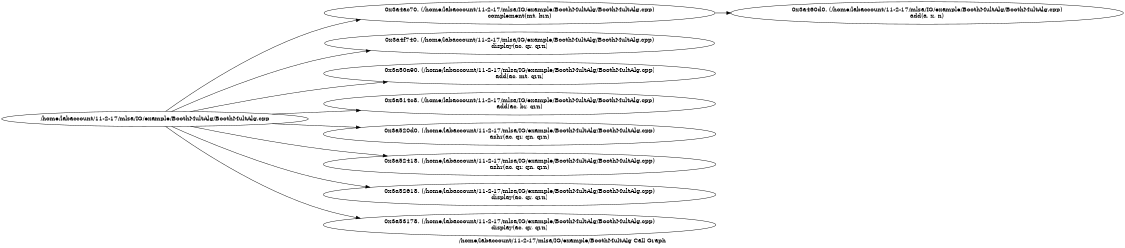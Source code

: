 digraph "/home/labaccount/11-2-17/mlsa/IG/example/BoothMultAlg Call Graph" {
	graph [dpi=300
		rankdir=LR
		size="7.5, 10"
		label="/home/labaccount/11-2-17/mlsa/IG/example/BoothMultAlg Call Graph"
	];

	Node0x507268705 [shape=oval, label="/home/labaccount/11-2-17/mlsa/IG/example/BoothMultAlg/BoothMultAlg.cpp"];
	Node0x157907998 [shape=oval, label="0x3a4ac70. (/home/labaccount/11-2-17/mlsa/IG/example/BoothMultAlg/BoothMultAlg.cpp)\ncomplement(mt, brn)"];
	Node0x507268705 -> Node0x157907998;
	Node0x356650212 [shape=oval, label="0x3a4f740. (/home/labaccount/11-2-17/mlsa/IG/example/BoothMultAlg/BoothMultAlg.cpp)\ndisplay(ac, qr, qrn)"];
	Node0x507268705 -> Node0x356650212;
	Node0x985934209 [shape=oval, label="0x3a50a90. (/home/labaccount/11-2-17/mlsa/IG/example/BoothMultAlg/BoothMultAlg.cpp)\nadd(ac, mt, qrn)"];
	Node0x507268705 -> Node0x985934209;
	Node0x813448612 [shape=oval, label="0x3a514c8. (/home/labaccount/11-2-17/mlsa/IG/example/BoothMultAlg/BoothMultAlg.cpp)\nadd(ac, br, qrn)"];
	Node0x507268705 -> Node0x813448612;
	Node0x627054052 [shape=oval, label="0x3a520d0. (/home/labaccount/11-2-17/mlsa/IG/example/BoothMultAlg/BoothMultAlg.cpp)\nashr(ac, qr, qn, qrn)"];
	Node0x507268705 -> Node0x627054052;
	Node0x117552994 [shape=oval, label="0x3a52418. (/home/labaccount/11-2-17/mlsa/IG/example/BoothMultAlg/BoothMultAlg.cpp)\nashr(ac, qr, qn, qrn)"];
	Node0x507268705 -> Node0x117552994;
	Node0x855580067 [shape=oval, label="0x3a52618. (/home/labaccount/11-2-17/mlsa/IG/example/BoothMultAlg/BoothMultAlg.cpp)\ndisplay(ac, qr, qrn)"];
	Node0x507268705 -> Node0x855580067;
	Node0x641289267 [shape=oval, label="0x3a53178. (/home/labaccount/11-2-17/mlsa/IG/example/BoothMultAlg/BoothMultAlg.cpp)\ndisplay(ac, qr, qrn)"];
	Node0x507268705 -> Node0x641289267;
	Node0x459083566 [shape=oval, label="0x3a460d0. (/home/labaccount/11-2-17/mlsa/IG/example/BoothMultAlg/BoothMultAlg.cpp)\nadd(a, x, n)"];
	Node0x157907998 -> Node0x459083566;
}